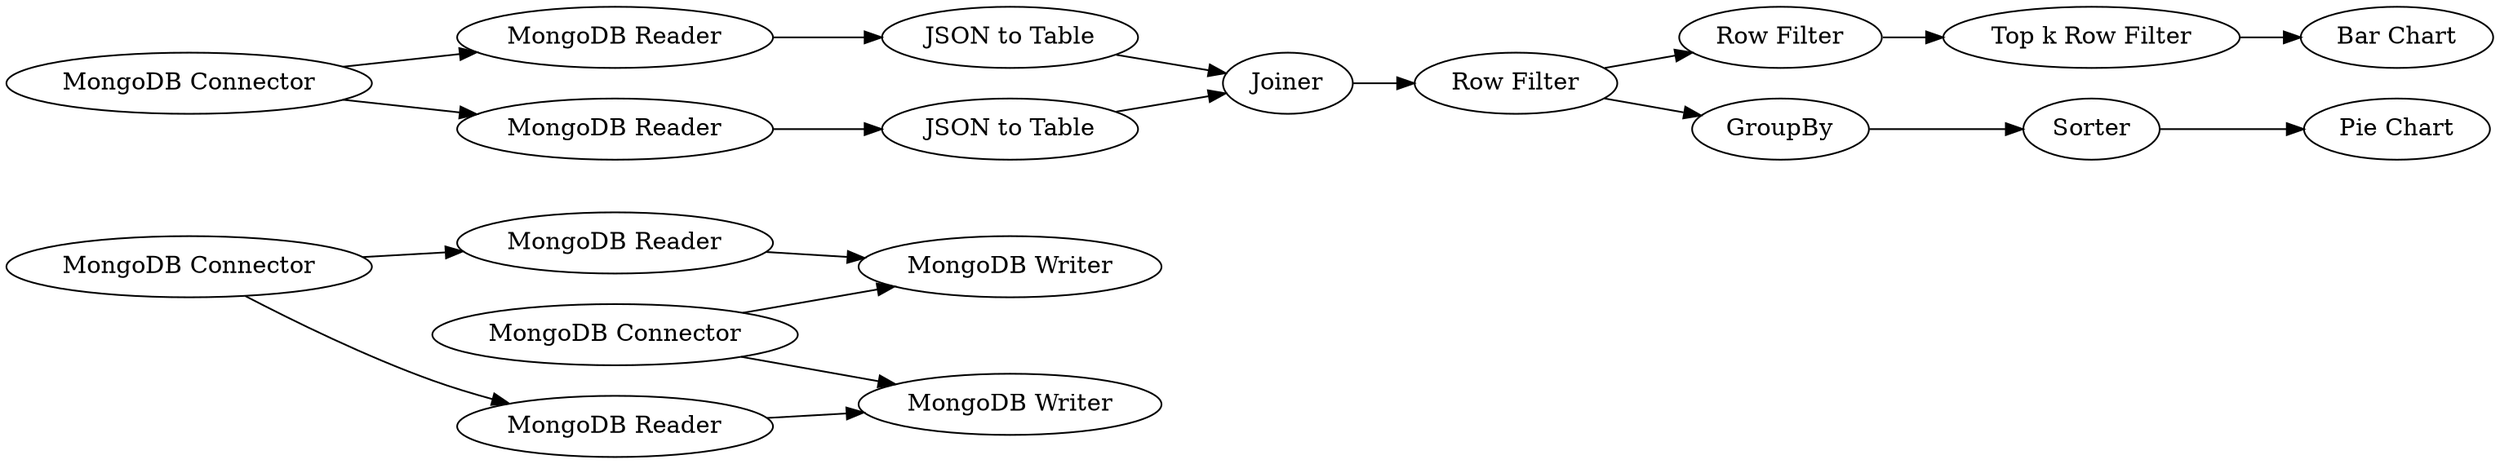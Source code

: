digraph {
	1 [label="MongoDB Connector"]
	3 [label="MongoDB Connector"]
	4 [label="MongoDB Reader"]
	5 [label="MongoDB Reader"]
	6 [label="MongoDB Writer"]
	8 [label="MongoDB Writer"]
	9 [label="MongoDB Connector"]
	10 [label="MongoDB Reader"]
	11 [label="MongoDB Reader"]
	12 [label="JSON to Table"]
	13 [label="JSON to Table"]
	14 [label=Joiner]
	15 [label="Row Filter"]
	17 [label="Row Filter"]
	18 [label="Top k Row Filter"]
	19 [label="Bar Chart"]
	20 [label=GroupBy]
	21 [label=Sorter]
	22 [label="Pie Chart"]
	1 -> 6
	1 -> 8
	3 -> 5
	3 -> 4
	4 -> 8
	5 -> 6
	9 -> 11
	9 -> 10
	10 -> 12
	11 -> 13
	12 -> 14
	13 -> 14
	14 -> 15
	15 -> 20
	15 -> 17
	17 -> 18
	18 -> 19
	20 -> 21
	21 -> 22
	rankdir=LR
}
